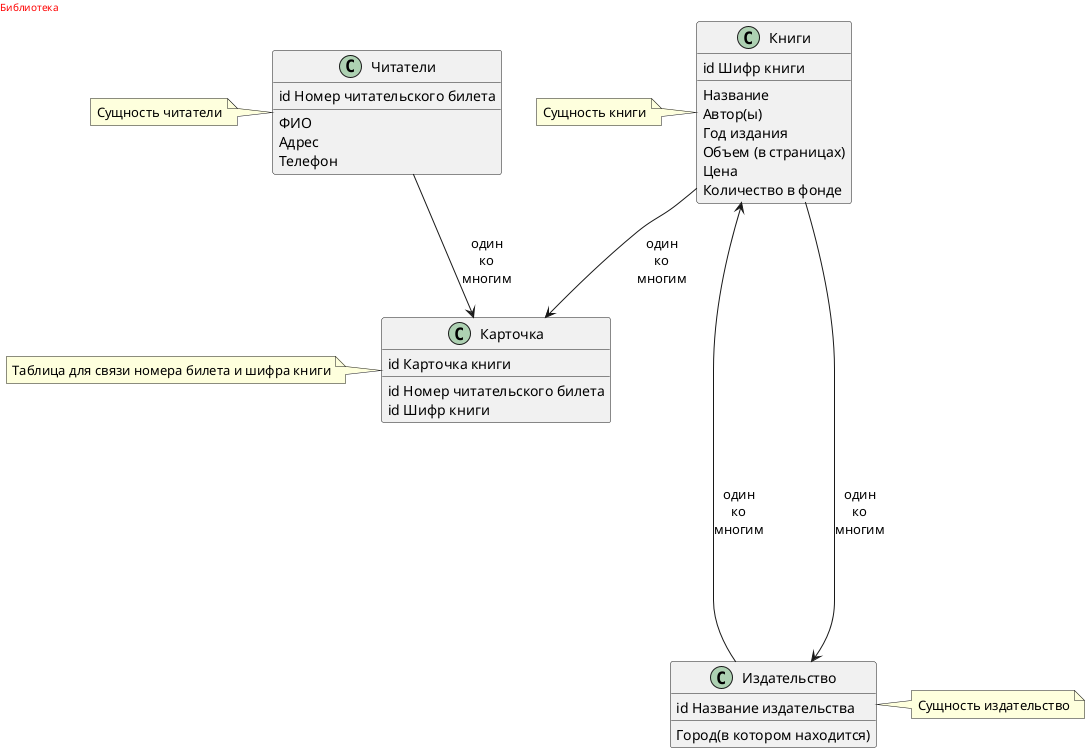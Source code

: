 "@startuml Логическая структура БД для Библиотеки"

skinparam MaxMessageSize 30

left header 
<font color=red>Библиотека</font>
endheader
' Таблица  Читатели, id Номер читательского билета первичный ключ
class Читатели{
   id Номер читательского билета 
   __
   ФИО
   Адрес
   Телефон
}
note left : Сущность читатели

' В этой таблице id Карточка книги первичный ключ, 
' номер читательского билета и шифр книги  внешние ключи
class Карточка{
   id Карточка книги
   __
   id Номер читательского билета
   id Шифр книги
}
note left : Таблица для связи номера билета и шифра книги

Читатели --> Карточка : один ко многим
'  один читатель может взять много книг
Книги --> Карточка : один ко многим
' одна книга может быть в разное время у многих читателей
' либо экземпляры одной книги одновременно у многих

' Первичный ключ id Шифр книги
class Книги{
   id Шифр книги
   __
   Название
   Автор(ы)
   Год издания
   Объем (в страницах)
   Цена
   Количество в фонде
}
note left : Сущность книги


' Разве нельзя сделать издательство 
' в таблицу Книги ?
' Первичный ключ id Издательства
class Издательство{
   id Название издательства
   __
   Город(в котором находится)
}
note right : Сущность издательство
Издательство ----> Книги : один  ко многим
' одно издательство может печатать много книг
Книги -----> Издательство : один ко многим
' одна книга может быть напечатана в 
' нескольких издательствах

@enduml